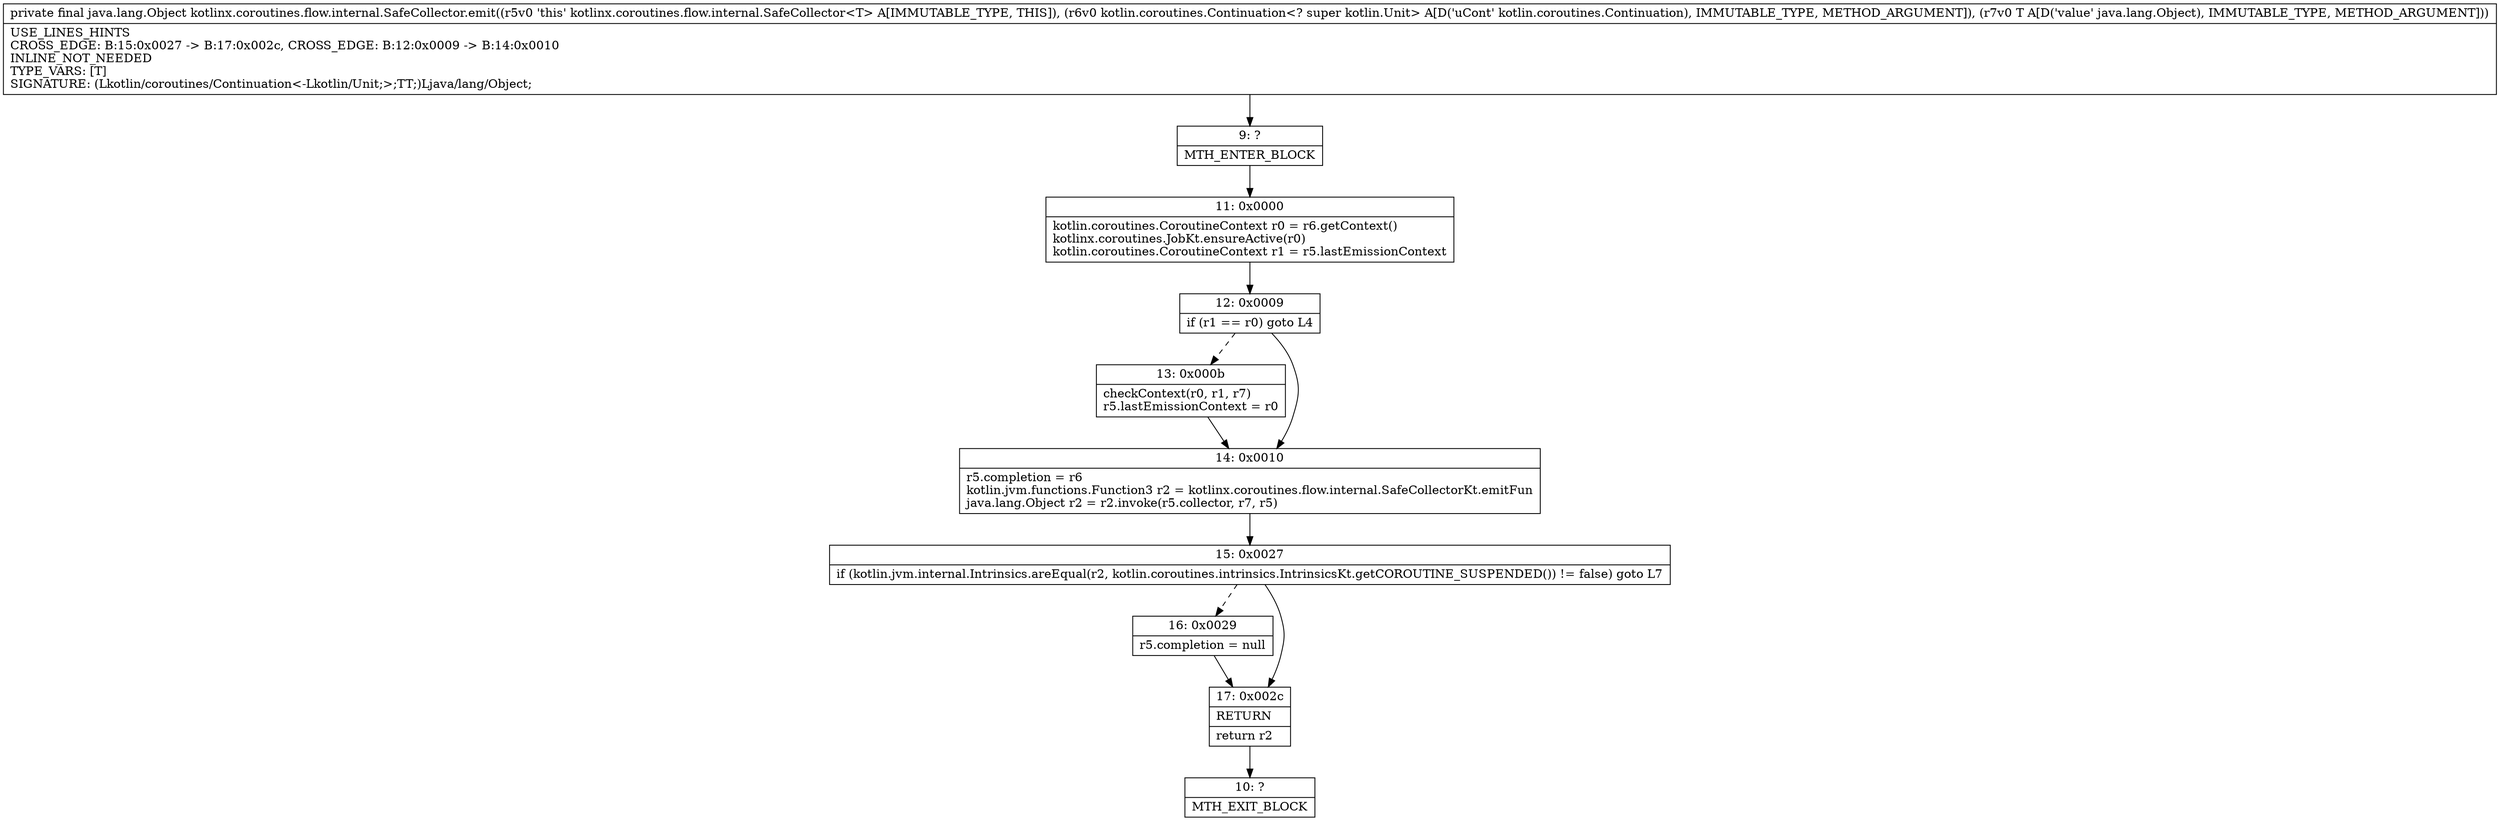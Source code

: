digraph "CFG forkotlinx.coroutines.flow.internal.SafeCollector.emit(Lkotlin\/coroutines\/Continuation;Ljava\/lang\/Object;)Ljava\/lang\/Object;" {
Node_9 [shape=record,label="{9\:\ ?|MTH_ENTER_BLOCK\l}"];
Node_11 [shape=record,label="{11\:\ 0x0000|kotlin.coroutines.CoroutineContext r0 = r6.getContext()\lkotlinx.coroutines.JobKt.ensureActive(r0)\lkotlin.coroutines.CoroutineContext r1 = r5.lastEmissionContext\l}"];
Node_12 [shape=record,label="{12\:\ 0x0009|if (r1 == r0) goto L4\l}"];
Node_13 [shape=record,label="{13\:\ 0x000b|checkContext(r0, r1, r7)\lr5.lastEmissionContext = r0\l}"];
Node_14 [shape=record,label="{14\:\ 0x0010|r5.completion = r6\lkotlin.jvm.functions.Function3 r2 = kotlinx.coroutines.flow.internal.SafeCollectorKt.emitFun\ljava.lang.Object r2 = r2.invoke(r5.collector, r7, r5)\l}"];
Node_15 [shape=record,label="{15\:\ 0x0027|if (kotlin.jvm.internal.Intrinsics.areEqual(r2, kotlin.coroutines.intrinsics.IntrinsicsKt.getCOROUTINE_SUSPENDED()) != false) goto L7\l}"];
Node_16 [shape=record,label="{16\:\ 0x0029|r5.completion = null\l}"];
Node_17 [shape=record,label="{17\:\ 0x002c|RETURN\l|return r2\l}"];
Node_10 [shape=record,label="{10\:\ ?|MTH_EXIT_BLOCK\l}"];
MethodNode[shape=record,label="{private final java.lang.Object kotlinx.coroutines.flow.internal.SafeCollector.emit((r5v0 'this' kotlinx.coroutines.flow.internal.SafeCollector\<T\> A[IMMUTABLE_TYPE, THIS]), (r6v0 kotlin.coroutines.Continuation\<? super kotlin.Unit\> A[D('uCont' kotlin.coroutines.Continuation), IMMUTABLE_TYPE, METHOD_ARGUMENT]), (r7v0 T A[D('value' java.lang.Object), IMMUTABLE_TYPE, METHOD_ARGUMENT]))  | USE_LINES_HINTS\lCROSS_EDGE: B:15:0x0027 \-\> B:17:0x002c, CROSS_EDGE: B:12:0x0009 \-\> B:14:0x0010\lINLINE_NOT_NEEDED\lTYPE_VARS: [T]\lSIGNATURE: (Lkotlin\/coroutines\/Continuation\<\-Lkotlin\/Unit;\>;TT;)Ljava\/lang\/Object;\l}"];
MethodNode -> Node_9;Node_9 -> Node_11;
Node_11 -> Node_12;
Node_12 -> Node_13[style=dashed];
Node_12 -> Node_14;
Node_13 -> Node_14;
Node_14 -> Node_15;
Node_15 -> Node_16[style=dashed];
Node_15 -> Node_17;
Node_16 -> Node_17;
Node_17 -> Node_10;
}

